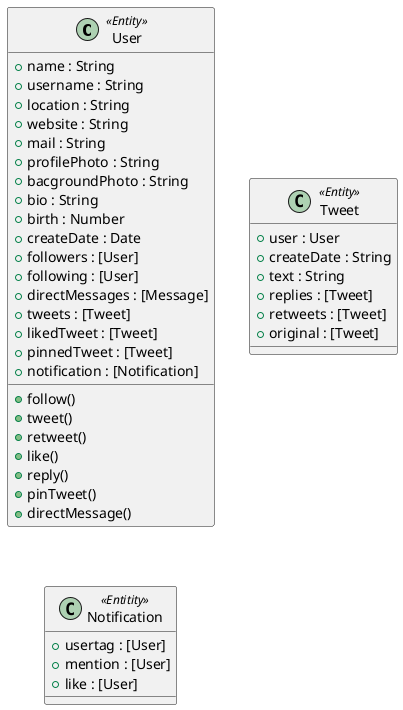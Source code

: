 @startuml "Class Diagram"

class User <<Entity>> {
  + name : String
  + username : String
  + location : String
  + website : String
  + mail : String
  + profilePhoto : String
  + bacgroundPhoto : String
  + bio : String
  + birth : Number
  + createDate : Date
  + followers : [User]
  + following : [User]
  + directMessages : [Message]
  + tweets : [Tweet]
  + likedTweet : [Tweet]
  + pinnedTweet : [Tweet]
  + notification : [Notification]

  + follow()
  + tweet()
  + retweet()
  + like()
  + reply()
  + pinTweet()
  + directMessage()
}

class Tweet <<Entity>> {
  + user : User
  + createDate : String
  + text : String
  + replies : [Tweet]
  + retweets : [Tweet]
  + original : [Tweet]
}

Class Notification <<Entitity>> {
  + usertag : [User]
  + mention : [User]
  + like : [User]
}



@enduml